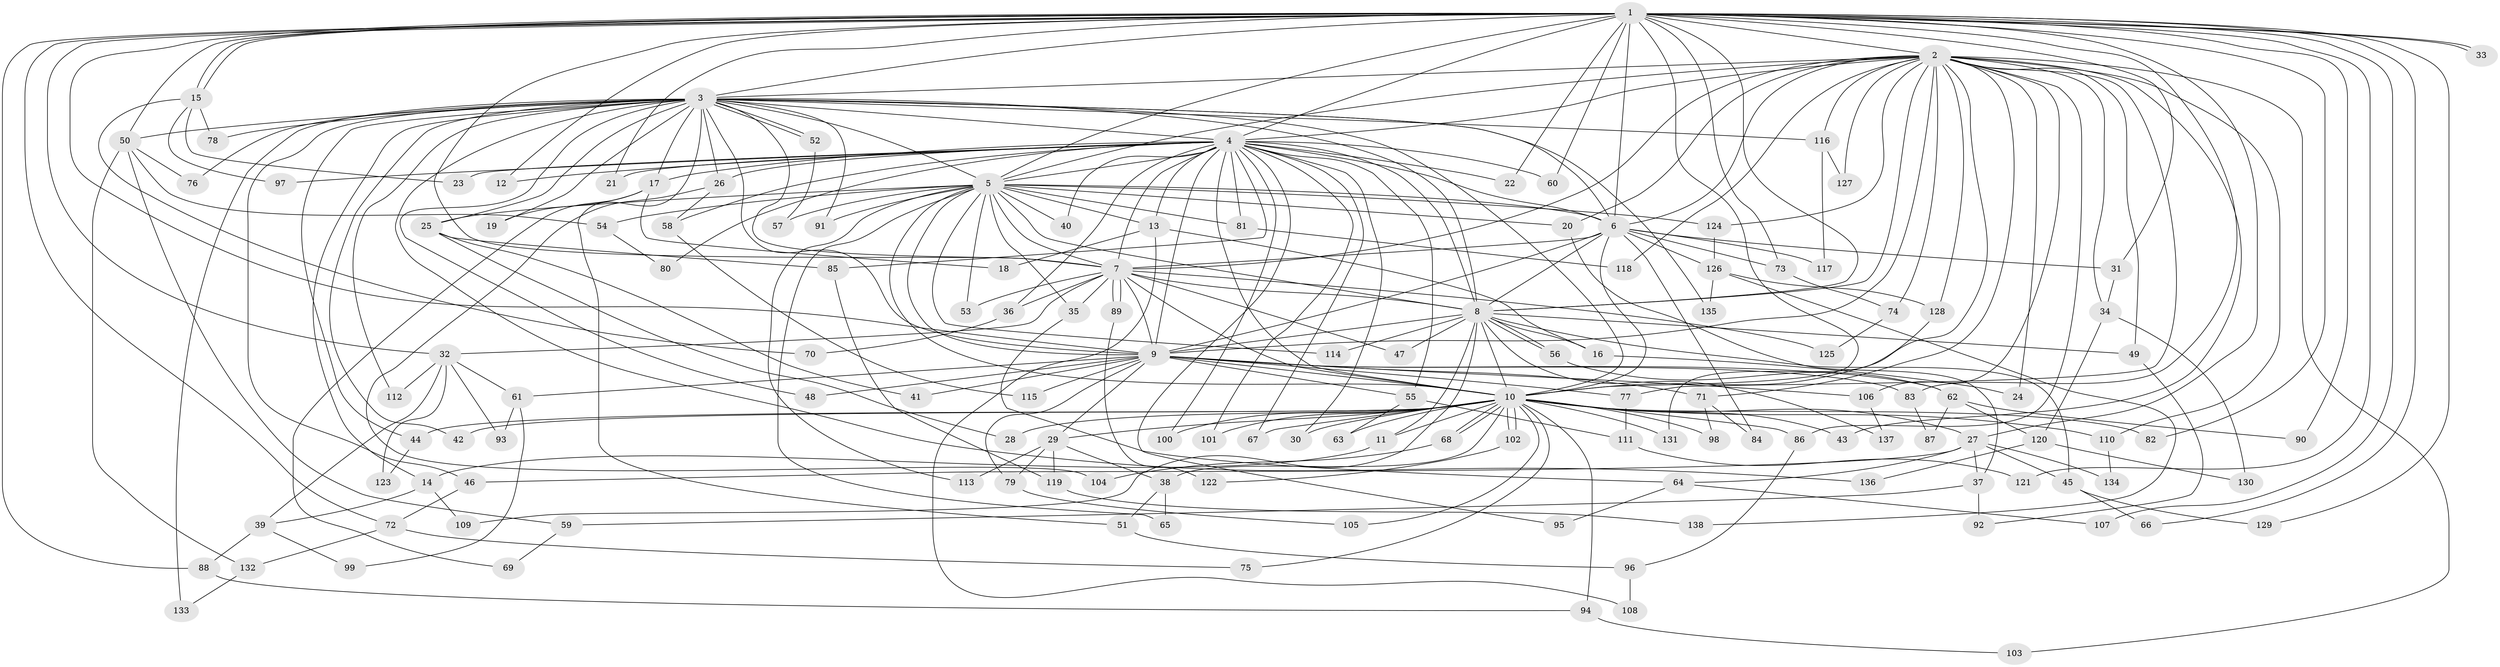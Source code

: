 // coarse degree distribution, {44: 0.009174311926605505, 28: 0.009174311926605505, 26: 0.009174311926605505, 21: 0.009174311926605505, 12: 0.009174311926605505, 23: 0.009174311926605505, 19: 0.009174311926605505, 35: 0.009174311926605505, 3: 0.23853211009174313, 2: 0.46788990825688076, 6: 0.027522935779816515, 4: 0.10091743119266056, 5: 0.05504587155963303, 7: 0.01834862385321101, 1: 0.01834862385321101}
// Generated by graph-tools (version 1.1) at 2025/51/02/27/25 19:51:53]
// undirected, 138 vertices, 301 edges
graph export_dot {
graph [start="1"]
  node [color=gray90,style=filled];
  1;
  2;
  3;
  4;
  5;
  6;
  7;
  8;
  9;
  10;
  11;
  12;
  13;
  14;
  15;
  16;
  17;
  18;
  19;
  20;
  21;
  22;
  23;
  24;
  25;
  26;
  27;
  28;
  29;
  30;
  31;
  32;
  33;
  34;
  35;
  36;
  37;
  38;
  39;
  40;
  41;
  42;
  43;
  44;
  45;
  46;
  47;
  48;
  49;
  50;
  51;
  52;
  53;
  54;
  55;
  56;
  57;
  58;
  59;
  60;
  61;
  62;
  63;
  64;
  65;
  66;
  67;
  68;
  69;
  70;
  71;
  72;
  73;
  74;
  75;
  76;
  77;
  78;
  79;
  80;
  81;
  82;
  83;
  84;
  85;
  86;
  87;
  88;
  89;
  90;
  91;
  92;
  93;
  94;
  95;
  96;
  97;
  98;
  99;
  100;
  101;
  102;
  103;
  104;
  105;
  106;
  107;
  108;
  109;
  110;
  111;
  112;
  113;
  114;
  115;
  116;
  117;
  118;
  119;
  120;
  121;
  122;
  123;
  124;
  125;
  126;
  127;
  128;
  129;
  130;
  131;
  132;
  133;
  134;
  135;
  136;
  137;
  138;
  1 -- 2;
  1 -- 3;
  1 -- 4;
  1 -- 5;
  1 -- 6;
  1 -- 7;
  1 -- 8;
  1 -- 9;
  1 -- 10;
  1 -- 12;
  1 -- 15;
  1 -- 15;
  1 -- 21;
  1 -- 22;
  1 -- 27;
  1 -- 31;
  1 -- 32;
  1 -- 33;
  1 -- 33;
  1 -- 50;
  1 -- 60;
  1 -- 66;
  1 -- 72;
  1 -- 73;
  1 -- 82;
  1 -- 83;
  1 -- 88;
  1 -- 90;
  1 -- 107;
  1 -- 121;
  1 -- 129;
  2 -- 3;
  2 -- 4;
  2 -- 5;
  2 -- 6;
  2 -- 7;
  2 -- 8;
  2 -- 9;
  2 -- 10;
  2 -- 20;
  2 -- 24;
  2 -- 34;
  2 -- 43;
  2 -- 49;
  2 -- 71;
  2 -- 74;
  2 -- 77;
  2 -- 86;
  2 -- 103;
  2 -- 106;
  2 -- 110;
  2 -- 116;
  2 -- 118;
  2 -- 124;
  2 -- 127;
  2 -- 128;
  3 -- 4;
  3 -- 5;
  3 -- 6;
  3 -- 7;
  3 -- 8;
  3 -- 9;
  3 -- 10;
  3 -- 14;
  3 -- 17;
  3 -- 19;
  3 -- 25;
  3 -- 26;
  3 -- 42;
  3 -- 44;
  3 -- 46;
  3 -- 48;
  3 -- 50;
  3 -- 51;
  3 -- 52;
  3 -- 52;
  3 -- 76;
  3 -- 78;
  3 -- 91;
  3 -- 112;
  3 -- 116;
  3 -- 133;
  3 -- 135;
  3 -- 136;
  4 -- 5;
  4 -- 6;
  4 -- 7;
  4 -- 8;
  4 -- 9;
  4 -- 10;
  4 -- 12;
  4 -- 13;
  4 -- 17;
  4 -- 21;
  4 -- 22;
  4 -- 23;
  4 -- 26;
  4 -- 30;
  4 -- 36;
  4 -- 40;
  4 -- 55;
  4 -- 58;
  4 -- 60;
  4 -- 67;
  4 -- 80;
  4 -- 81;
  4 -- 85;
  4 -- 95;
  4 -- 97;
  4 -- 100;
  4 -- 101;
  5 -- 6;
  5 -- 7;
  5 -- 8;
  5 -- 9;
  5 -- 10;
  5 -- 13;
  5 -- 20;
  5 -- 25;
  5 -- 35;
  5 -- 40;
  5 -- 53;
  5 -- 54;
  5 -- 57;
  5 -- 65;
  5 -- 81;
  5 -- 91;
  5 -- 113;
  5 -- 114;
  5 -- 124;
  6 -- 7;
  6 -- 8;
  6 -- 9;
  6 -- 10;
  6 -- 31;
  6 -- 73;
  6 -- 84;
  6 -- 117;
  6 -- 126;
  7 -- 8;
  7 -- 9;
  7 -- 10;
  7 -- 32;
  7 -- 35;
  7 -- 36;
  7 -- 47;
  7 -- 53;
  7 -- 89;
  7 -- 89;
  7 -- 125;
  8 -- 9;
  8 -- 10;
  8 -- 11;
  8 -- 16;
  8 -- 45;
  8 -- 47;
  8 -- 49;
  8 -- 56;
  8 -- 56;
  8 -- 109;
  8 -- 114;
  8 -- 137;
  9 -- 10;
  9 -- 29;
  9 -- 41;
  9 -- 48;
  9 -- 55;
  9 -- 61;
  9 -- 62;
  9 -- 71;
  9 -- 77;
  9 -- 79;
  9 -- 83;
  9 -- 106;
  9 -- 115;
  10 -- 11;
  10 -- 27;
  10 -- 28;
  10 -- 29;
  10 -- 30;
  10 -- 38;
  10 -- 42;
  10 -- 43;
  10 -- 44;
  10 -- 63;
  10 -- 67;
  10 -- 68;
  10 -- 68;
  10 -- 75;
  10 -- 82;
  10 -- 86;
  10 -- 94;
  10 -- 98;
  10 -- 100;
  10 -- 101;
  10 -- 102;
  10 -- 102;
  10 -- 105;
  10 -- 110;
  10 -- 131;
  11 -- 14;
  13 -- 16;
  13 -- 18;
  13 -- 108;
  14 -- 39;
  14 -- 109;
  15 -- 23;
  15 -- 70;
  15 -- 78;
  15 -- 97;
  16 -- 24;
  17 -- 18;
  17 -- 19;
  17 -- 69;
  20 -- 37;
  25 -- 28;
  25 -- 41;
  25 -- 85;
  26 -- 58;
  26 -- 104;
  27 -- 37;
  27 -- 45;
  27 -- 46;
  27 -- 64;
  27 -- 134;
  29 -- 38;
  29 -- 79;
  29 -- 113;
  29 -- 119;
  31 -- 34;
  32 -- 39;
  32 -- 61;
  32 -- 93;
  32 -- 112;
  32 -- 123;
  34 -- 120;
  34 -- 130;
  35 -- 64;
  36 -- 70;
  37 -- 59;
  37 -- 92;
  38 -- 51;
  38 -- 65;
  39 -- 88;
  39 -- 99;
  44 -- 123;
  45 -- 66;
  45 -- 129;
  46 -- 72;
  49 -- 92;
  50 -- 54;
  50 -- 59;
  50 -- 76;
  50 -- 132;
  51 -- 96;
  52 -- 57;
  54 -- 80;
  55 -- 63;
  55 -- 111;
  56 -- 62;
  58 -- 115;
  59 -- 69;
  61 -- 93;
  61 -- 99;
  62 -- 87;
  62 -- 90;
  62 -- 120;
  64 -- 95;
  64 -- 107;
  68 -- 104;
  71 -- 84;
  71 -- 98;
  72 -- 75;
  72 -- 132;
  73 -- 74;
  74 -- 125;
  77 -- 111;
  79 -- 105;
  81 -- 118;
  83 -- 87;
  85 -- 119;
  86 -- 96;
  88 -- 94;
  89 -- 122;
  94 -- 103;
  96 -- 108;
  102 -- 122;
  106 -- 137;
  110 -- 134;
  111 -- 121;
  116 -- 117;
  116 -- 127;
  119 -- 138;
  120 -- 130;
  120 -- 136;
  124 -- 126;
  126 -- 128;
  126 -- 135;
  126 -- 138;
  128 -- 131;
  132 -- 133;
}
